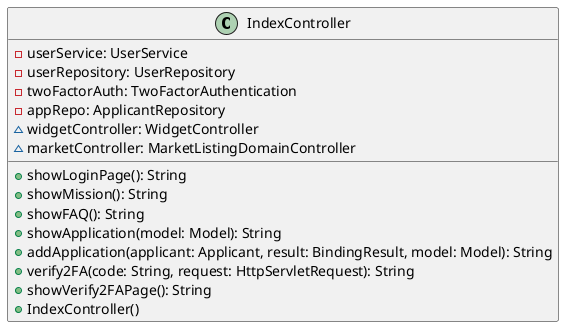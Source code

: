@startuml
class IndexController [[java:edu.sru.cpsc.webshopping.controller.IndexController]] {
	-userService: UserService
	-userRepository: UserRepository
	-twoFactorAuth: TwoFactorAuthentication
	-appRepo: ApplicantRepository
	~widgetController: WidgetController
	~marketController: MarketListingDomainController
	+showLoginPage(): String
	+showMission(): String
	+showFAQ(): String
	+showApplication(model: Model): String
	+addApplication(applicant: Applicant, result: BindingResult, model: Model): String
	+verify2FA(code: String, request: HttpServletRequest): String
	+showVerify2FAPage(): String
	+IndexController()
}
@enduml